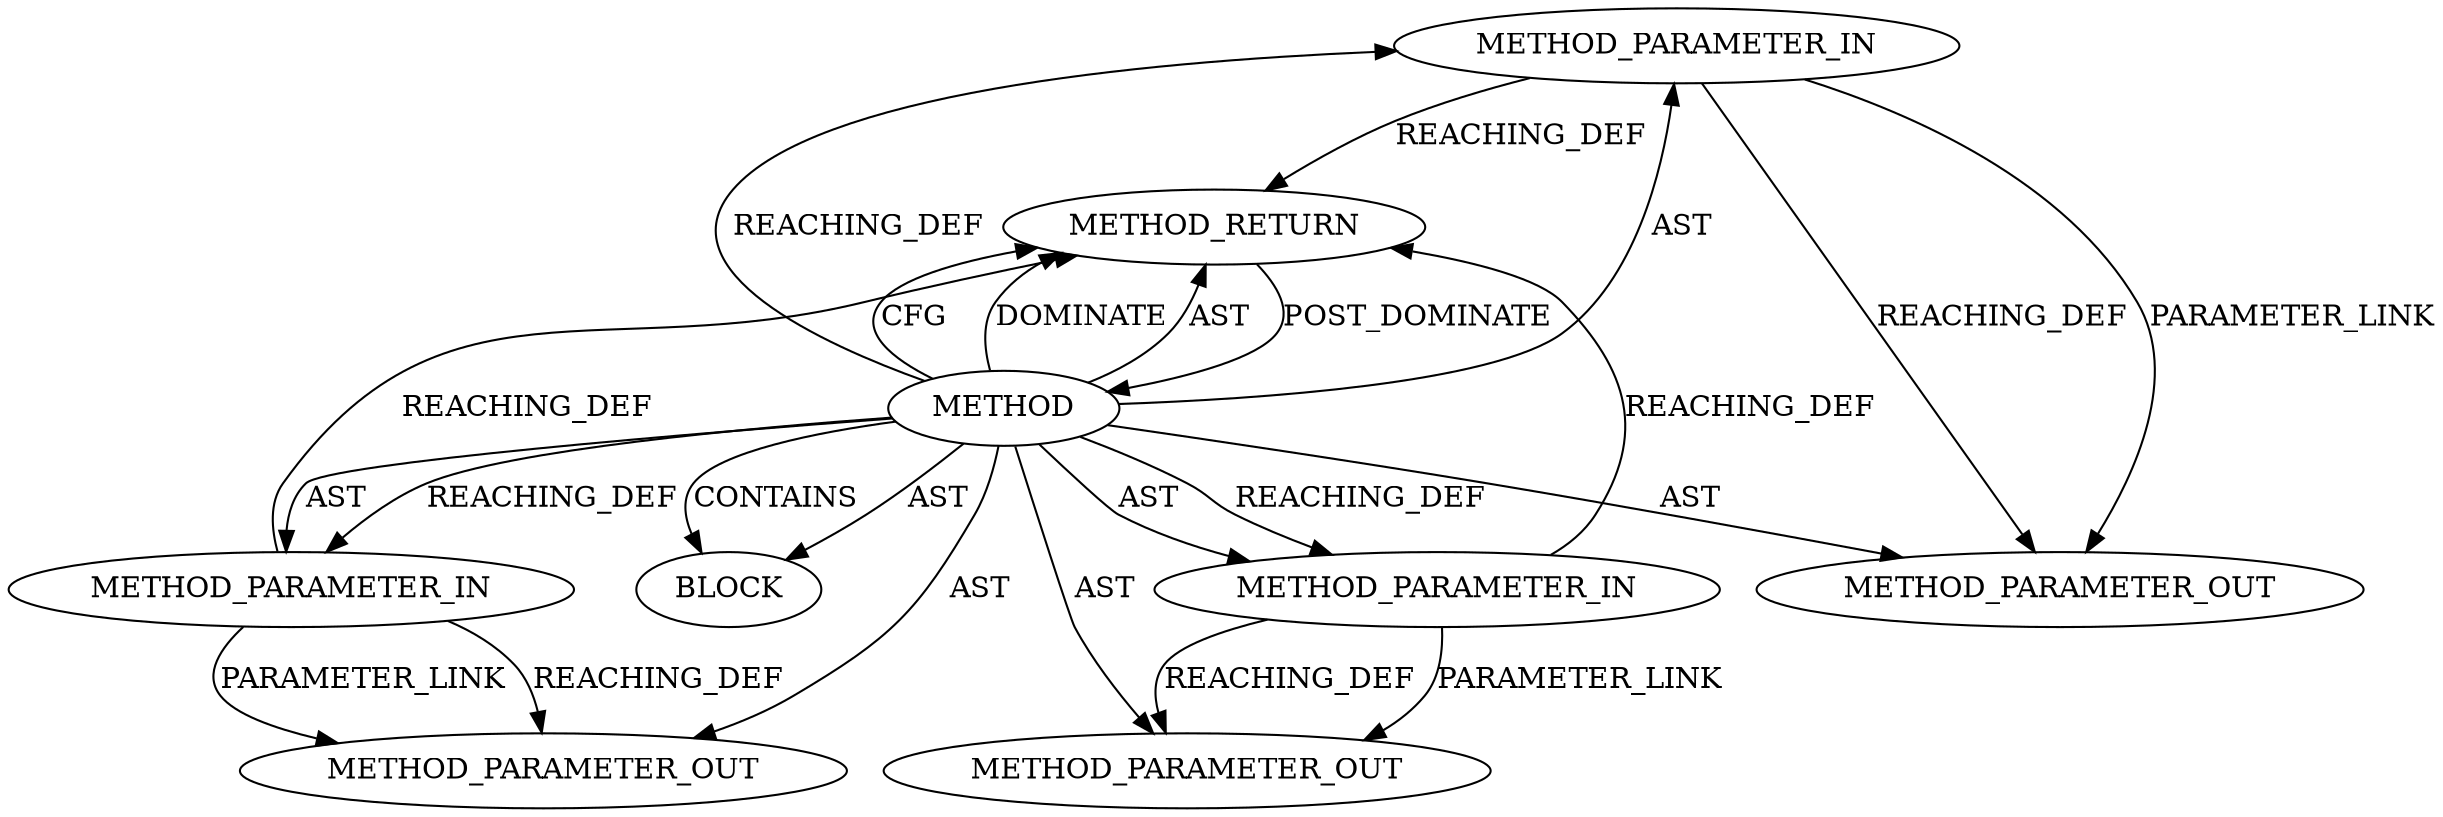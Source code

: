 digraph {
  12559 [label=METHOD_PARAMETER_IN ORDER=2 CODE="p2" IS_VARIADIC=false TYPE_FULL_NAME="ANY" EVALUATION_STRATEGY="BY_VALUE" INDEX=2 NAME="p2"]
  12562 [label=METHOD_RETURN ORDER=2 CODE="RET" TYPE_FULL_NAME="ANY" EVALUATION_STRATEGY="BY_VALUE"]
  12560 [label=METHOD_PARAMETER_IN ORDER=3 CODE="p3" IS_VARIADIC=false TYPE_FULL_NAME="ANY" EVALUATION_STRATEGY="BY_VALUE" INDEX=3 NAME="p3"]
  13513 [label=METHOD_PARAMETER_OUT ORDER=3 CODE="p3" IS_VARIADIC=false TYPE_FULL_NAME="ANY" EVALUATION_STRATEGY="BY_VALUE" INDEX=3 NAME="p3"]
  13512 [label=METHOD_PARAMETER_OUT ORDER=2 CODE="p2" IS_VARIADIC=false TYPE_FULL_NAME="ANY" EVALUATION_STRATEGY="BY_VALUE" INDEX=2 NAME="p2"]
  12561 [label=BLOCK ORDER=1 ARGUMENT_INDEX=1 CODE="<empty>" TYPE_FULL_NAME="ANY"]
  12557 [label=METHOD AST_PARENT_TYPE="NAMESPACE_BLOCK" AST_PARENT_FULL_NAME="<global>" ORDER=0 CODE="<empty>" FULL_NAME="ceph_msg_data_cursor_init" IS_EXTERNAL=true FILENAME="<empty>" SIGNATURE="" NAME="ceph_msg_data_cursor_init"]
  13511 [label=METHOD_PARAMETER_OUT ORDER=1 CODE="p1" IS_VARIADIC=false TYPE_FULL_NAME="ANY" EVALUATION_STRATEGY="BY_VALUE" INDEX=1 NAME="p1"]
  12558 [label=METHOD_PARAMETER_IN ORDER=1 CODE="p1" IS_VARIADIC=false TYPE_FULL_NAME="ANY" EVALUATION_STRATEGY="BY_VALUE" INDEX=1 NAME="p1"]
  12558 -> 13511 [label=PARAMETER_LINK ]
  12558 -> 13511 [label=REACHING_DEF VARIABLE="p1"]
  12557 -> 12561 [label=AST ]
  12560 -> 12562 [label=REACHING_DEF VARIABLE="p3"]
  12557 -> 12562 [label=CFG ]
  12557 -> 12562 [label=DOMINATE ]
  12557 -> 12559 [label=REACHING_DEF VARIABLE=""]
  12559 -> 12562 [label=REACHING_DEF VARIABLE="p2"]
  12557 -> 12559 [label=AST ]
  12559 -> 13512 [label=REACHING_DEF VARIABLE="p2"]
  12559 -> 13512 [label=PARAMETER_LINK ]
  12562 -> 12557 [label=POST_DOMINATE ]
  12557 -> 12560 [label=REACHING_DEF VARIABLE=""]
  12557 -> 12558 [label=REACHING_DEF VARIABLE=""]
  12557 -> 13512 [label=AST ]
  12558 -> 12562 [label=REACHING_DEF VARIABLE="p1"]
  12557 -> 13511 [label=AST ]
  12560 -> 13513 [label=REACHING_DEF VARIABLE="p3"]
  12557 -> 12558 [label=AST ]
  12560 -> 13513 [label=PARAMETER_LINK ]
  12557 -> 12562 [label=AST ]
  12557 -> 13513 [label=AST ]
  12557 -> 12560 [label=AST ]
  12557 -> 12561 [label=CONTAINS ]
}
